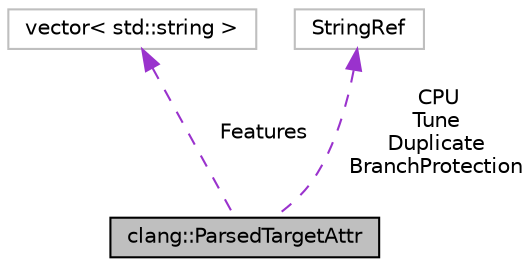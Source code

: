 digraph "clang::ParsedTargetAttr"
{
 // LATEX_PDF_SIZE
  bgcolor="transparent";
  edge [fontname="Helvetica",fontsize="10",labelfontname="Helvetica",labelfontsize="10"];
  node [fontname="Helvetica",fontsize="10",shape=record];
  Node1 [label="clang::ParsedTargetAttr",height=0.2,width=0.4,color="black", fillcolor="grey75", style="filled", fontcolor="black",tooltip="Contains information gathered from parsing the contents of TargetAttr."];
  Node2 -> Node1 [dir="back",color="darkorchid3",fontsize="10",style="dashed",label=" Features" ,fontname="Helvetica"];
  Node2 [label="vector\< std::string \>",height=0.2,width=0.4,color="grey75",tooltip=" "];
  Node3 -> Node1 [dir="back",color="darkorchid3",fontsize="10",style="dashed",label=" CPU\nTune\nDuplicate\nBranchProtection" ,fontname="Helvetica"];
  Node3 [label="StringRef",height=0.2,width=0.4,color="grey75",tooltip=" "];
}
